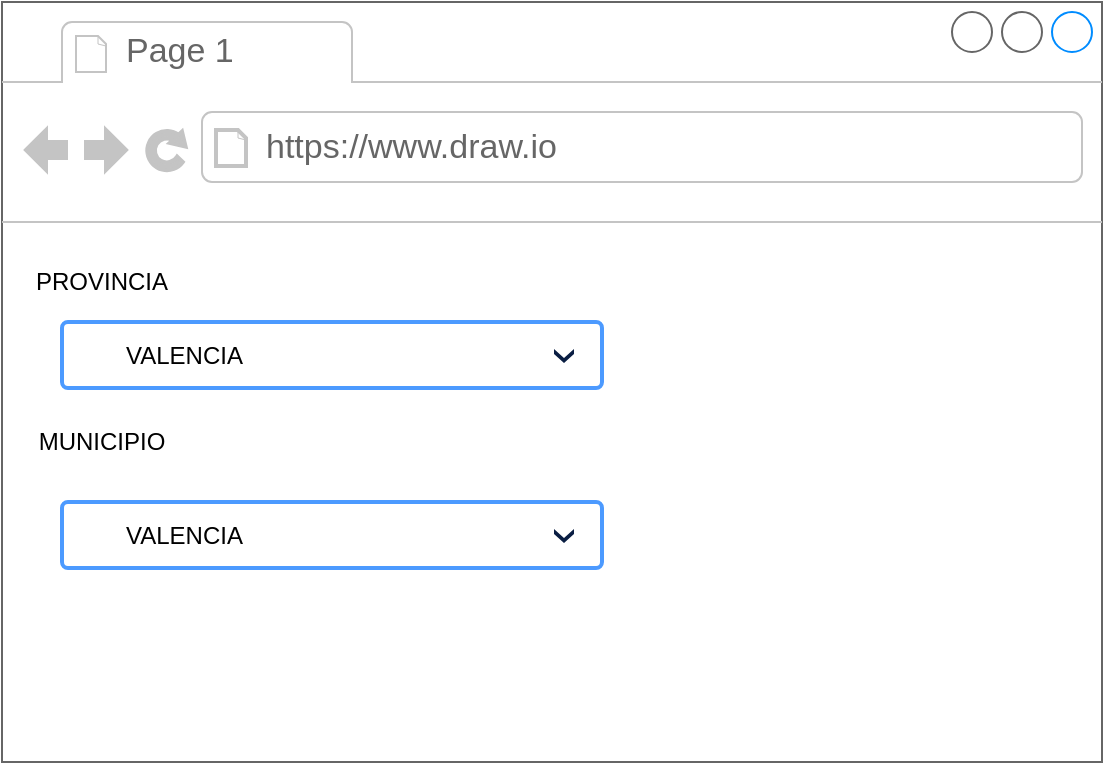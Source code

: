 <mxfile version="12.6.5" type="device"><diagram id="OOrv0FQ9KYb-OZ-Vl8hx" name="Page-1"><mxGraphModel dx="1102" dy="1000" grid="1" gridSize="10" guides="1" tooltips="1" connect="1" arrows="1" fold="1" page="1" pageScale="1" pageWidth="827" pageHeight="1169" math="0" shadow="0"><root><mxCell id="0"/><mxCell id="1" parent="0"/><mxCell id="MAH6LcZ1qbC0ZyyrPjfO-2" value="" style="strokeWidth=1;shadow=0;dashed=0;align=center;html=1;shape=mxgraph.mockup.containers.browserWindow;rSize=0;strokeColor=#666666;strokeColor2=#008cff;strokeColor3=#c4c4c4;mainText=,;recursiveResize=0;" vertex="1" parent="1"><mxGeometry x="160" y="70" width="550" height="380" as="geometry"/></mxCell><mxCell id="MAH6LcZ1qbC0ZyyrPjfO-3" value="Page 1" style="strokeWidth=1;shadow=0;dashed=0;align=center;html=1;shape=mxgraph.mockup.containers.anchor;fontSize=17;fontColor=#666666;align=left;" vertex="1" parent="MAH6LcZ1qbC0ZyyrPjfO-2"><mxGeometry x="60" y="12" width="110" height="26" as="geometry"/></mxCell><mxCell id="MAH6LcZ1qbC0ZyyrPjfO-4" value="https://www.draw.io" style="strokeWidth=1;shadow=0;dashed=0;align=center;html=1;shape=mxgraph.mockup.containers.anchor;rSize=0;fontSize=17;fontColor=#666666;align=left;" vertex="1" parent="MAH6LcZ1qbC0ZyyrPjfO-2"><mxGeometry x="130" y="60" width="250" height="26" as="geometry"/></mxCell><mxCell id="MAH6LcZ1qbC0ZyyrPjfO-6" value="VALENCIA" style="rounded=1;arcSize=9;fillColor=#ffffff;strokeColor=#4C9AFF;html=1;strokeWidth=2;spacingLeft=30;fontColor=#000000;align=left" vertex="1" parent="MAH6LcZ1qbC0ZyyrPjfO-2"><mxGeometry x="30" y="160" width="270" height="33" as="geometry"/></mxCell><mxCell id="MAH6LcZ1qbC0ZyyrPjfO-7" value="" style="shape=step;whiteSpace=wrap;html=1;rounded=0;strokeColor=none;strokeWidth=2;fillColor=#0A1E43;gradientColor=none;fontFamily=Verdana;fontSize=14;fontColor=#000000;align=left;direction=south;size=0.65;" vertex="1" parent="MAH6LcZ1qbC0ZyyrPjfO-6"><mxGeometry x="1" y="0.5" width="10" height="7" relative="1" as="geometry"><mxPoint x="-24" y="-3" as="offset"/></mxGeometry></mxCell><mxCell id="MAH6LcZ1qbC0ZyyrPjfO-12" value="PROVINCIA" style="text;html=1;strokeColor=none;fillColor=none;align=center;verticalAlign=middle;whiteSpace=wrap;rounded=0;" vertex="1" parent="MAH6LcZ1qbC0ZyyrPjfO-2"><mxGeometry x="30" y="130" width="40" height="20" as="geometry"/></mxCell><mxCell id="MAH6LcZ1qbC0ZyyrPjfO-13" value="MUNICIPIO" style="text;html=1;strokeColor=none;fillColor=none;align=center;verticalAlign=middle;whiteSpace=wrap;rounded=0;" vertex="1" parent="MAH6LcZ1qbC0ZyyrPjfO-2"><mxGeometry x="30" y="210" width="40" height="20" as="geometry"/></mxCell><mxCell id="MAH6LcZ1qbC0ZyyrPjfO-14" value="VALENCIA" style="rounded=1;arcSize=9;fillColor=#ffffff;strokeColor=#4C9AFF;html=1;strokeWidth=2;spacingLeft=30;fontColor=#000000;align=left" vertex="1" parent="MAH6LcZ1qbC0ZyyrPjfO-2"><mxGeometry x="30" y="250" width="270" height="33" as="geometry"/></mxCell><mxCell id="MAH6LcZ1qbC0ZyyrPjfO-15" value="" style="shape=step;whiteSpace=wrap;html=1;rounded=0;strokeColor=none;strokeWidth=2;fillColor=#0A1E43;gradientColor=none;fontFamily=Verdana;fontSize=14;fontColor=#000000;align=left;direction=south;size=0.65;" vertex="1" parent="MAH6LcZ1qbC0ZyyrPjfO-14"><mxGeometry x="1" y="0.5" width="10" height="7" relative="1" as="geometry"><mxPoint x="-24" y="-3" as="offset"/></mxGeometry></mxCell></root></mxGraphModel></diagram></mxfile>